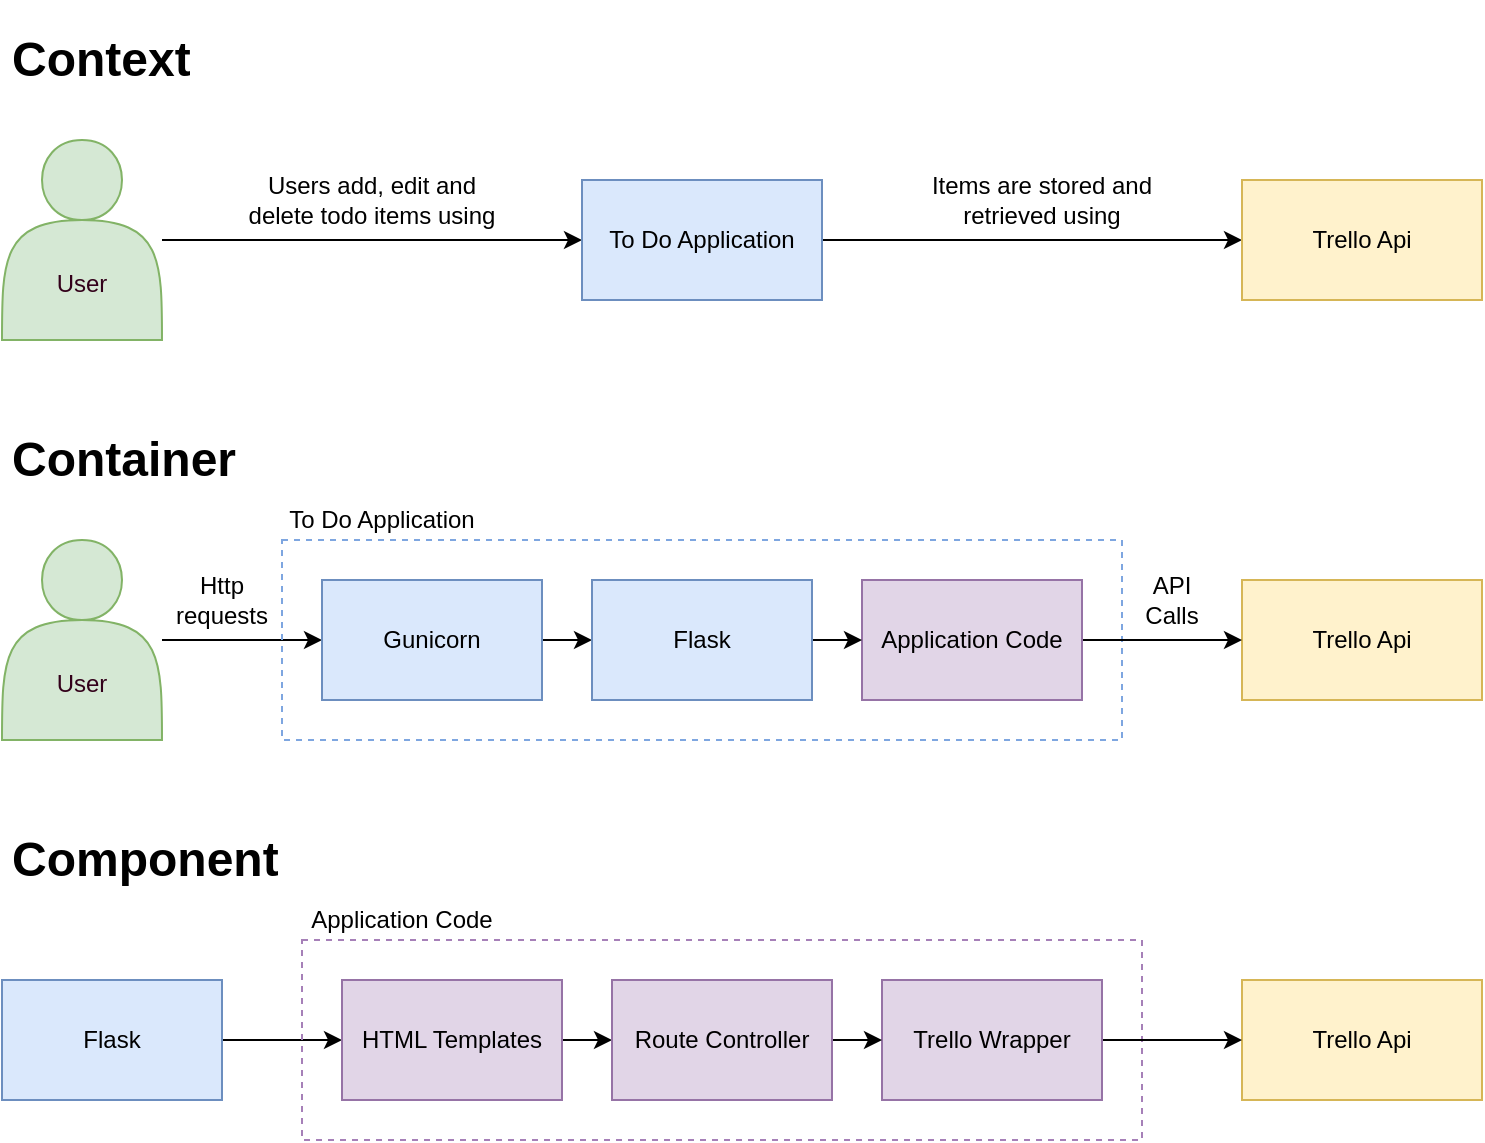 <mxfile version="13.10.0" type="embed">
    <diagram id="phSO5ABGJ9jyhUcq3OO0" name="Page-1">
        <mxGraphModel dx="896" dy="567" grid="1" gridSize="10" guides="1" tooltips="1" connect="1" arrows="1" fold="1" page="1" pageScale="1" pageWidth="827" pageHeight="1169" math="0" shadow="0">
            <root>
                <mxCell id="0"/>
                <mxCell id="1" parent="0"/>
                <mxCell id="LDSrY6Pe4_FrRmaGrKkf-2" value="&lt;h1&gt;&lt;span&gt;Context&lt;/span&gt;&lt;/h1&gt;&lt;h1&gt;&lt;br&gt;&lt;/h1&gt;" style="text;html=1;strokeColor=none;fillColor=none;spacing=5;spacingTop=-20;whiteSpace=wrap;overflow=hidden;rounded=0;" parent="1" vertex="1">
                    <mxGeometry x="40" y="40" width="190" height="40" as="geometry"/>
                </mxCell>
                <mxCell id="LDSrY6Pe4_FrRmaGrKkf-3" style="edgeStyle=orthogonalEdgeStyle;rounded=0;orthogonalLoop=1;jettySize=auto;html=1;exitX=0.5;exitY=1;exitDx=0;exitDy=0;" parent="1" source="LDSrY6Pe4_FrRmaGrKkf-2" target="LDSrY6Pe4_FrRmaGrKkf-2" edge="1">
                    <mxGeometry relative="1" as="geometry"/>
                </mxCell>
                <mxCell id="LDSrY6Pe4_FrRmaGrKkf-9" value="" style="edgeStyle=orthogonalEdgeStyle;rounded=0;orthogonalLoop=1;jettySize=auto;html=1;startArrow=none;startFill=0;" parent="1" source="LDSrY6Pe4_FrRmaGrKkf-4" target="LDSrY6Pe4_FrRmaGrKkf-8" edge="1">
                    <mxGeometry relative="1" as="geometry"/>
                </mxCell>
                <mxCell id="LDSrY6Pe4_FrRmaGrKkf-4" value="&lt;br&gt;&lt;br&gt;&lt;br&gt;&lt;font color=&quot;#33001a&quot;&gt;User&lt;/font&gt;" style="shape=actor;whiteSpace=wrap;html=1;fillColor=#d5e8d4;strokeColor=#82b366;" parent="1" vertex="1">
                    <mxGeometry x="40" y="100" width="80" height="100" as="geometry"/>
                </mxCell>
                <mxCell id="LDSrY6Pe4_FrRmaGrKkf-11" value="" style="edgeStyle=orthogonalEdgeStyle;rounded=0;orthogonalLoop=1;jettySize=auto;html=1;startArrow=none;startFill=0;" parent="1" source="LDSrY6Pe4_FrRmaGrKkf-8" target="LDSrY6Pe4_FrRmaGrKkf-10" edge="1">
                    <mxGeometry relative="1" as="geometry"/>
                </mxCell>
                <mxCell id="LDSrY6Pe4_FrRmaGrKkf-8" value="To Do Application" style="whiteSpace=wrap;html=1;strokeColor=#6c8ebf;fillColor=#dae8fc;fontColor=#000000;" parent="1" vertex="1">
                    <mxGeometry x="330" y="120" width="120" height="60" as="geometry"/>
                </mxCell>
                <mxCell id="LDSrY6Pe4_FrRmaGrKkf-10" value="Trello Api" style="whiteSpace=wrap;html=1;strokeColor=#d6b656;fillColor=#fff2cc;fontColor=#000000;" parent="1" vertex="1">
                    <mxGeometry x="660" y="120" width="120" height="60" as="geometry"/>
                </mxCell>
                <mxCell id="LDSrY6Pe4_FrRmaGrKkf-12" value="Users add, edit and delete todo items using" style="text;html=1;strokeColor=none;fillColor=none;align=center;verticalAlign=middle;whiteSpace=wrap;rounded=0;" parent="1" vertex="1">
                    <mxGeometry x="160" y="120" width="130" height="20" as="geometry"/>
                </mxCell>
                <mxCell id="LDSrY6Pe4_FrRmaGrKkf-15" value="Items are stored and retrieved using" style="text;html=1;strokeColor=none;fillColor=none;align=center;verticalAlign=middle;whiteSpace=wrap;rounded=0;" parent="1" vertex="1">
                    <mxGeometry x="490" y="120" width="140" height="20" as="geometry"/>
                </mxCell>
                <mxCell id="LDSrY6Pe4_FrRmaGrKkf-16" value="&lt;h1&gt;Container&lt;/h1&gt;" style="text;html=1;strokeColor=none;fillColor=none;spacing=5;spacingTop=-20;whiteSpace=wrap;overflow=hidden;rounded=0;" parent="1" vertex="1">
                    <mxGeometry x="40" y="240" width="190" height="40" as="geometry"/>
                </mxCell>
                <mxCell id="LDSrY6Pe4_FrRmaGrKkf-21" value="" style="edgeStyle=orthogonalEdgeStyle;rounded=0;orthogonalLoop=1;jettySize=auto;html=1;startArrow=none;startFill=0;fontColor=#33001A;" parent="1" source="LDSrY6Pe4_FrRmaGrKkf-17" target="LDSrY6Pe4_FrRmaGrKkf-24" edge="1">
                    <mxGeometry relative="1" as="geometry"/>
                </mxCell>
                <mxCell id="LDSrY6Pe4_FrRmaGrKkf-17" value="&lt;br&gt;&lt;br&gt;&lt;br&gt;&lt;font color=&quot;#33001a&quot;&gt;User&lt;/font&gt;" style="shape=actor;whiteSpace=wrap;html=1;fillColor=#d5e8d4;strokeColor=#82b366;" parent="1" vertex="1">
                    <mxGeometry x="40" y="300" width="80" height="100" as="geometry"/>
                </mxCell>
                <mxCell id="LDSrY6Pe4_FrRmaGrKkf-19" value="" style="rounded=0;whiteSpace=wrap;html=1;fontColor=#33001A;fillColor=none;dashed=1;strokeColor=#7EA6E0;" parent="1" vertex="1">
                    <mxGeometry x="180" y="300" width="420" height="100" as="geometry"/>
                </mxCell>
                <mxCell id="LDSrY6Pe4_FrRmaGrKkf-20" value="Trello Api" style="whiteSpace=wrap;html=1;strokeColor=#d6b656;fillColor=#fff2cc;fontColor=#000000;" parent="1" vertex="1">
                    <mxGeometry x="660" y="320" width="120" height="60" as="geometry"/>
                </mxCell>
                <mxCell id="LDSrY6Pe4_FrRmaGrKkf-29" value="" style="edgeStyle=orthogonalEdgeStyle;rounded=0;orthogonalLoop=1;jettySize=auto;html=1;startArrow=none;startFill=0;fontColor=#33001A;" parent="1" source="LDSrY6Pe4_FrRmaGrKkf-24" target="LDSrY6Pe4_FrRmaGrKkf-26" edge="1">
                    <mxGeometry relative="1" as="geometry"/>
                </mxCell>
                <mxCell id="LDSrY6Pe4_FrRmaGrKkf-24" value="Gunicorn" style="rounded=0;whiteSpace=wrap;html=1;strokeColor=#6c8ebf;fillColor=#dae8fc;fontColor=#000000;" parent="1" vertex="1">
                    <mxGeometry x="200" y="320" width="110" height="60" as="geometry"/>
                </mxCell>
                <mxCell id="LDSrY6Pe4_FrRmaGrKkf-27" value="" style="edgeStyle=orthogonalEdgeStyle;rounded=0;orthogonalLoop=1;jettySize=auto;html=1;startArrow=none;startFill=0;fontColor=#33001A;" parent="1" source="LDSrY6Pe4_FrRmaGrKkf-25" target="LDSrY6Pe4_FrRmaGrKkf-20" edge="1">
                    <mxGeometry relative="1" as="geometry"/>
                </mxCell>
                <mxCell id="LDSrY6Pe4_FrRmaGrKkf-25" value="Application Code" style="rounded=0;whiteSpace=wrap;html=1;strokeColor=#9673a6;fillColor=#e1d5e7;fontColor=#000000;" parent="1" vertex="1">
                    <mxGeometry x="470" y="320" width="110" height="60" as="geometry"/>
                </mxCell>
                <mxCell id="LDSrY6Pe4_FrRmaGrKkf-30" value="" style="edgeStyle=orthogonalEdgeStyle;rounded=0;orthogonalLoop=1;jettySize=auto;html=1;startArrow=none;startFill=0;fontColor=#33001A;" parent="1" source="LDSrY6Pe4_FrRmaGrKkf-26" target="LDSrY6Pe4_FrRmaGrKkf-25" edge="1">
                    <mxGeometry relative="1" as="geometry"/>
                </mxCell>
                <mxCell id="LDSrY6Pe4_FrRmaGrKkf-26" value="Flask" style="rounded=0;whiteSpace=wrap;html=1;strokeColor=#6c8ebf;fillColor=#dae8fc;fontColor=#000000;" parent="1" vertex="1">
                    <mxGeometry x="335" y="320" width="110" height="60" as="geometry"/>
                </mxCell>
                <mxCell id="LDSrY6Pe4_FrRmaGrKkf-28" value="To Do Application" style="text;html=1;strokeColor=none;fillColor=none;align=center;verticalAlign=middle;whiteSpace=wrap;rounded=0;" parent="1" vertex="1">
                    <mxGeometry x="180" y="280" width="100" height="20" as="geometry"/>
                </mxCell>
                <mxCell id="LDSrY6Pe4_FrRmaGrKkf-31" value="Http requests" style="text;html=1;strokeColor=none;fillColor=none;align=center;verticalAlign=middle;whiteSpace=wrap;rounded=0;" parent="1" vertex="1">
                    <mxGeometry x="120" y="320" width="60" height="20" as="geometry"/>
                </mxCell>
                <mxCell id="LDSrY6Pe4_FrRmaGrKkf-32" value="API Calls" style="text;html=1;strokeColor=none;fillColor=none;align=center;verticalAlign=middle;whiteSpace=wrap;rounded=0;" parent="1" vertex="1">
                    <mxGeometry x="600" y="320" width="50" height="20" as="geometry"/>
                </mxCell>
                <mxCell id="LDSrY6Pe4_FrRmaGrKkf-33" value="&lt;h1&gt;Component&lt;/h1&gt;" style="text;html=1;strokeColor=none;fillColor=none;spacing=5;spacingTop=-20;whiteSpace=wrap;overflow=hidden;rounded=0;" parent="1" vertex="1">
                    <mxGeometry x="40" y="440" width="190" height="40" as="geometry"/>
                </mxCell>
                <mxCell id="LDSrY6Pe4_FrRmaGrKkf-42" style="edgeStyle=orthogonalEdgeStyle;rounded=0;orthogonalLoop=1;jettySize=auto;html=1;startArrow=none;startFill=0;fontColor=#33001A;" parent="1" source="LDSrY6Pe4_FrRmaGrKkf-35" target="LDSrY6Pe4_FrRmaGrKkf-39" edge="1">
                    <mxGeometry relative="1" as="geometry"/>
                </mxCell>
                <mxCell id="LDSrY6Pe4_FrRmaGrKkf-35" value="Flask" style="rounded=0;whiteSpace=wrap;html=1;strokeColor=#6c8ebf;fillColor=#dae8fc;fontColor=#000000;" parent="1" vertex="1">
                    <mxGeometry x="40" y="520" width="110" height="60" as="geometry"/>
                </mxCell>
                <mxCell id="LDSrY6Pe4_FrRmaGrKkf-36" value="Trello Api" style="whiteSpace=wrap;html=1;strokeColor=#d6b656;fillColor=#fff2cc;fontColor=#000000;" parent="1" vertex="1">
                    <mxGeometry x="660" y="520" width="120" height="60" as="geometry"/>
                </mxCell>
                <mxCell id="LDSrY6Pe4_FrRmaGrKkf-37" value="" style="rounded=0;whiteSpace=wrap;html=1;fontColor=#33001A;fillColor=none;dashed=1;strokeColor=#A680B8;" parent="1" vertex="1">
                    <mxGeometry x="190" y="500" width="420" height="100" as="geometry"/>
                </mxCell>
                <mxCell id="LDSrY6Pe4_FrRmaGrKkf-38" value="Application Code" style="text;html=1;strokeColor=none;fillColor=none;align=center;verticalAlign=middle;whiteSpace=wrap;rounded=0;" parent="1" vertex="1">
                    <mxGeometry x="190" y="480" width="100" height="20" as="geometry"/>
                </mxCell>
                <mxCell id="LDSrY6Pe4_FrRmaGrKkf-43" value="" style="edgeStyle=orthogonalEdgeStyle;rounded=0;orthogonalLoop=1;jettySize=auto;html=1;startArrow=none;startFill=0;fontColor=#33001A;" parent="1" source="LDSrY6Pe4_FrRmaGrKkf-39" target="LDSrY6Pe4_FrRmaGrKkf-41" edge="1">
                    <mxGeometry relative="1" as="geometry"/>
                </mxCell>
                <mxCell id="LDSrY6Pe4_FrRmaGrKkf-39" value="HTML Templates" style="rounded=0;whiteSpace=wrap;html=1;strokeColor=#9673a6;fillColor=#e1d5e7;fontColor=#000000;" parent="1" vertex="1">
                    <mxGeometry x="210" y="520" width="110" height="60" as="geometry"/>
                </mxCell>
                <mxCell id="LDSrY6Pe4_FrRmaGrKkf-45" style="edgeStyle=orthogonalEdgeStyle;rounded=0;orthogonalLoop=1;jettySize=auto;html=1;startArrow=none;startFill=0;fontColor=#33001A;" parent="1" source="LDSrY6Pe4_FrRmaGrKkf-40" target="LDSrY6Pe4_FrRmaGrKkf-36" edge="1">
                    <mxGeometry relative="1" as="geometry"/>
                </mxCell>
                <mxCell id="LDSrY6Pe4_FrRmaGrKkf-40" value="Trello Wrapper" style="rounded=0;whiteSpace=wrap;html=1;strokeColor=#9673a6;fillColor=#e1d5e7;fontColor=#000000;" parent="1" vertex="1">
                    <mxGeometry x="480" y="520" width="110" height="60" as="geometry"/>
                </mxCell>
                <mxCell id="LDSrY6Pe4_FrRmaGrKkf-44" value="" style="edgeStyle=orthogonalEdgeStyle;rounded=0;orthogonalLoop=1;jettySize=auto;html=1;startArrow=none;startFill=0;fontColor=#33001A;" parent="1" source="LDSrY6Pe4_FrRmaGrKkf-41" target="LDSrY6Pe4_FrRmaGrKkf-40" edge="1">
                    <mxGeometry relative="1" as="geometry"/>
                </mxCell>
                <mxCell id="LDSrY6Pe4_FrRmaGrKkf-41" value="Route Controller" style="rounded=0;whiteSpace=wrap;html=1;strokeColor=#9673a6;fillColor=#e1d5e7;fontColor=#000000;" parent="1" vertex="1">
                    <mxGeometry x="345" y="520" width="110" height="60" as="geometry"/>
                </mxCell>
            </root>
        </mxGraphModel>
    </diagram>
</mxfile>